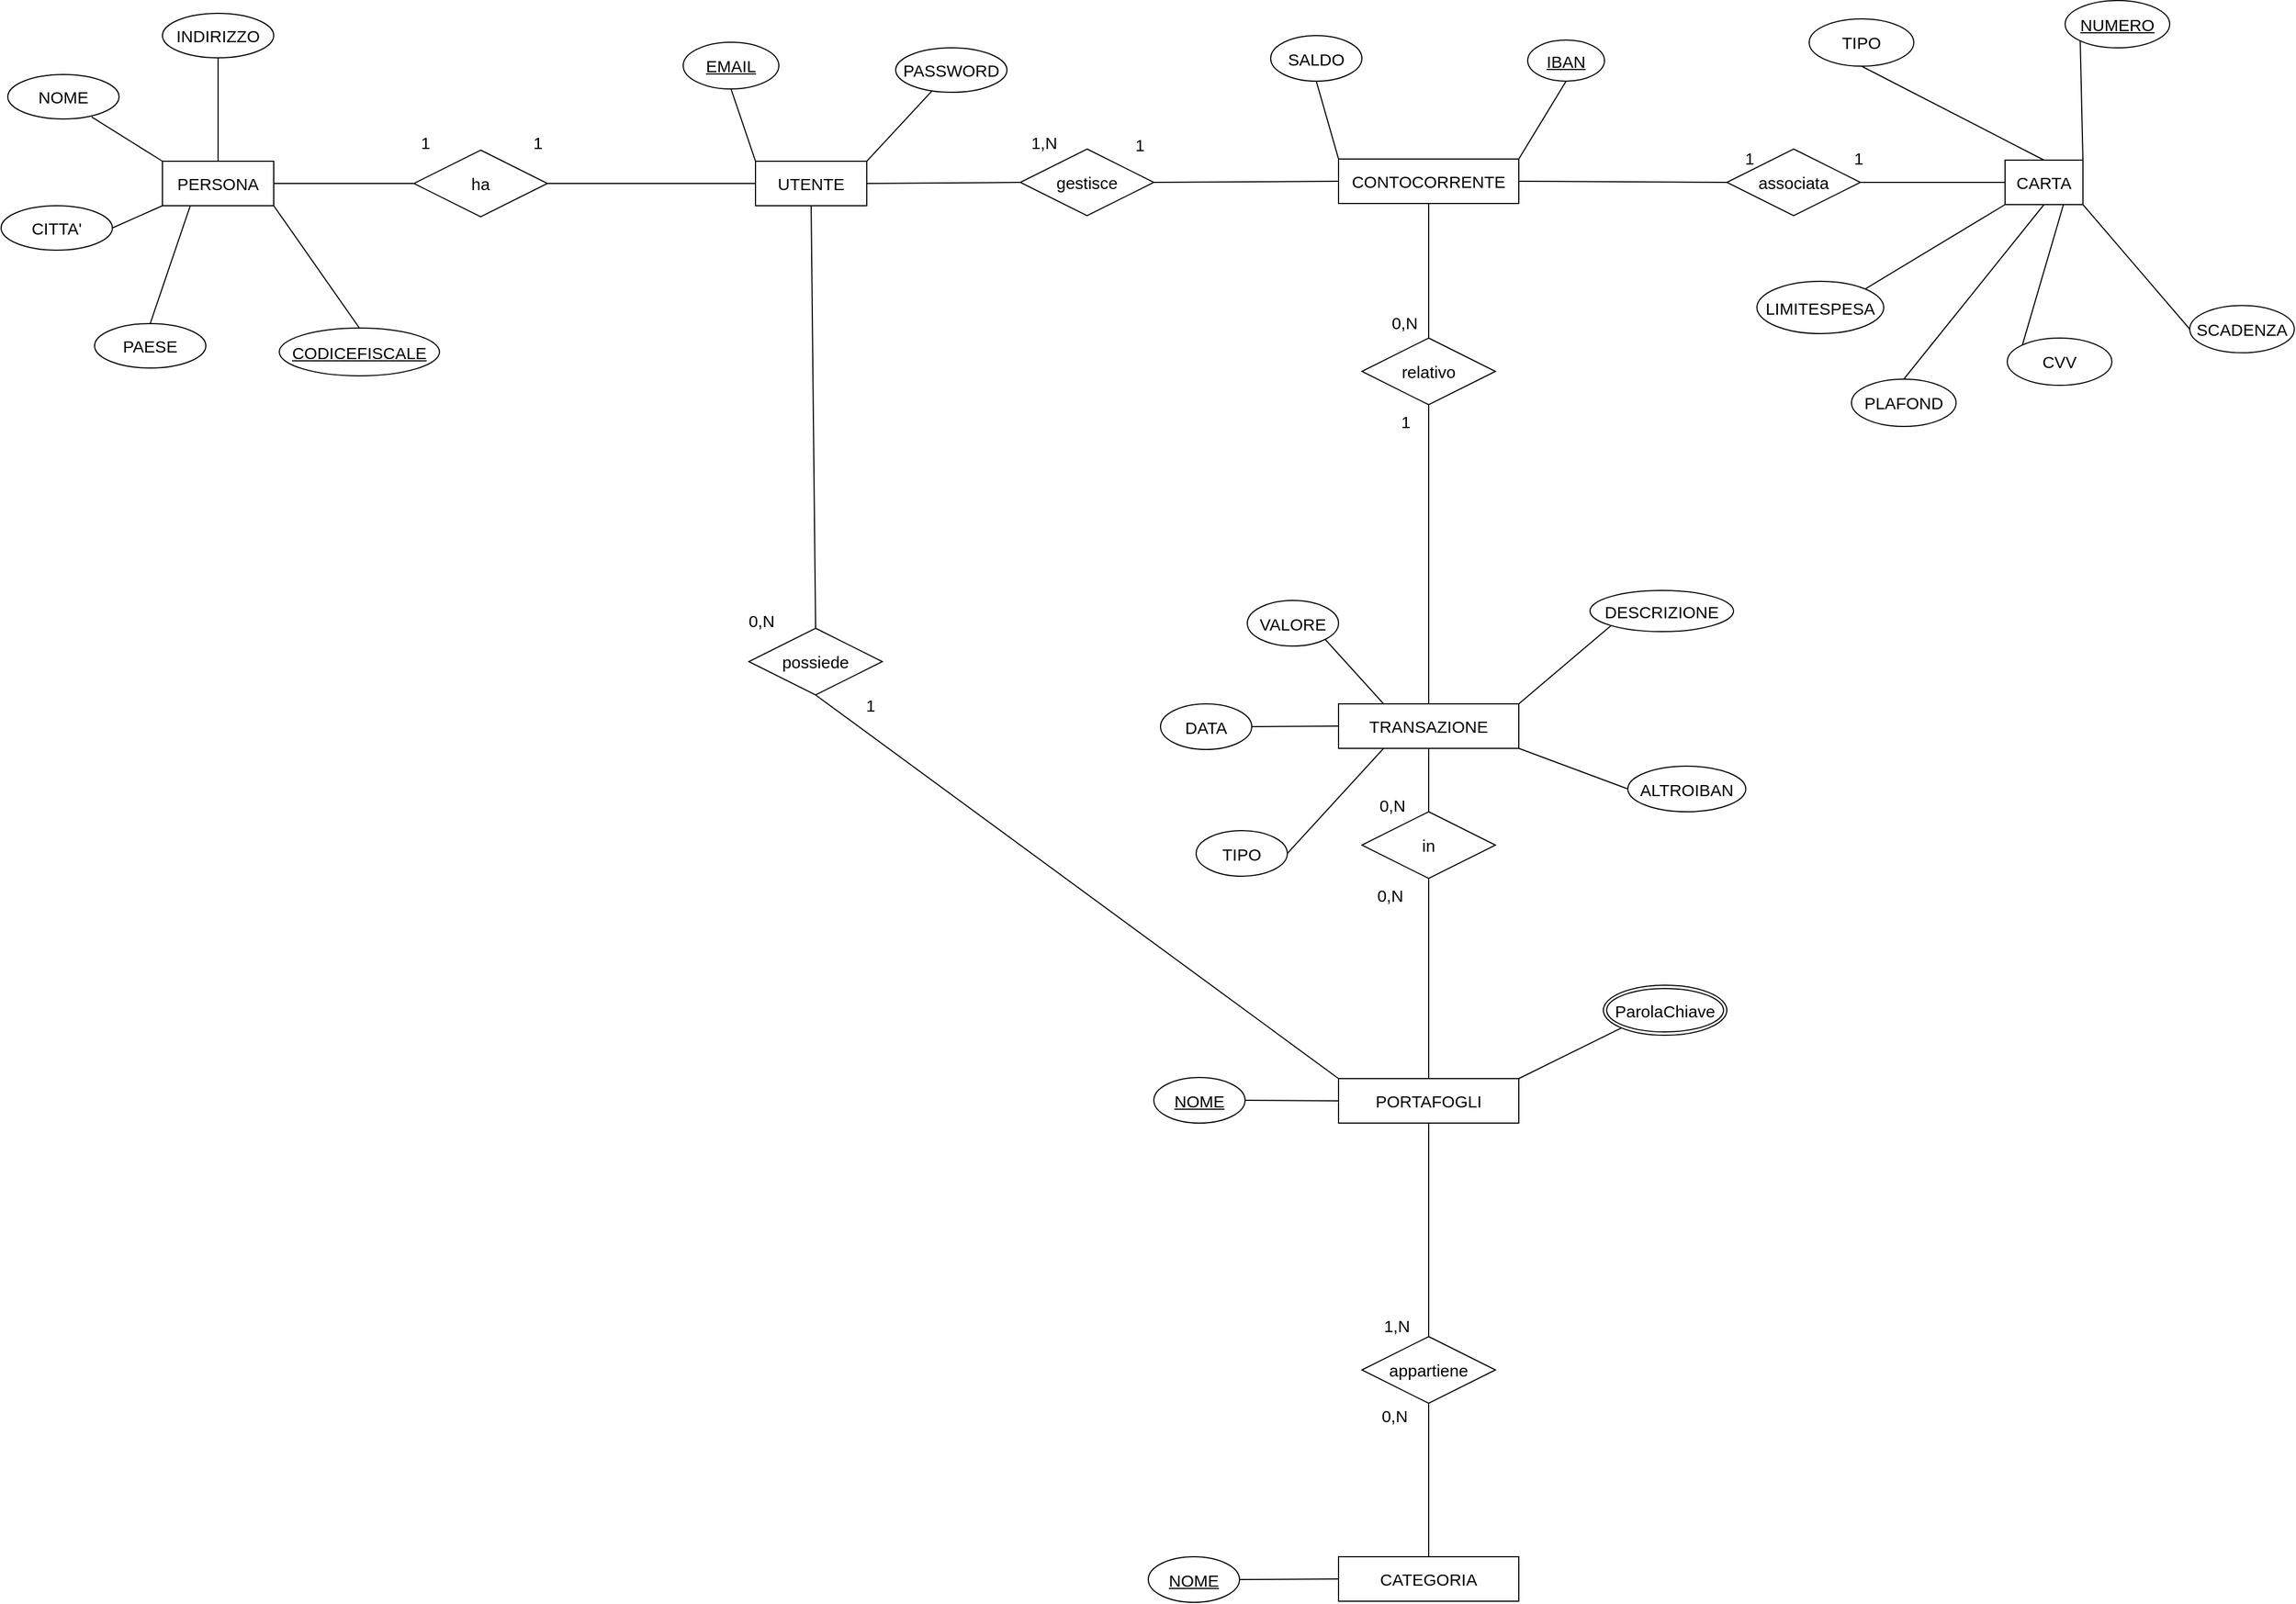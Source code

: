 <mxfile version="23.0.2" type="device">
  <diagram name="Pagina-1" id="rUZvc_v1zIluAjiSDRAH">
    <mxGraphModel dx="2500" dy="1242" grid="0" gridSize="10" guides="1" tooltips="1" connect="1" arrows="1" fold="1" page="0" pageScale="1" pageWidth="827" pageHeight="1169" math="0" shadow="0">
      <root>
        <mxCell id="0" />
        <mxCell id="1" parent="0" />
        <mxCell id="mL2JqHqBrTY6k6fgJL2L-1" value="&lt;font style=&quot;font-size: 15px;&quot;&gt;PERSONA&lt;/font&gt;" style="whiteSpace=wrap;html=1;align=center;" parent="1" vertex="1">
          <mxGeometry x="-90" y="295" width="100" height="40" as="geometry" />
        </mxCell>
        <mxCell id="mL2JqHqBrTY6k6fgJL2L-2" value="&lt;font style=&quot;font-size: 15px;&quot;&gt;NOME&lt;/font&gt;" style="ellipse;whiteSpace=wrap;html=1;align=center;" parent="1" vertex="1">
          <mxGeometry x="-229" y="217" width="100" height="40" as="geometry" />
        </mxCell>
        <mxCell id="mL2JqHqBrTY6k6fgJL2L-3" value="" style="endArrow=none;html=1;rounded=0;exitX=0.754;exitY=0.955;exitDx=0;exitDy=0;exitPerimeter=0;entryX=0;entryY=0;entryDx=0;entryDy=0;" parent="1" source="mL2JqHqBrTY6k6fgJL2L-2" target="mL2JqHqBrTY6k6fgJL2L-1" edge="1">
          <mxGeometry relative="1" as="geometry">
            <mxPoint x="-120" y="311" as="sourcePoint" />
            <mxPoint x="40" y="311" as="targetPoint" />
          </mxGeometry>
        </mxCell>
        <mxCell id="mL2JqHqBrTY6k6fgJL2L-4" value="&lt;span style=&quot;font-size: 15px;&quot;&gt;CITTA&#39;&lt;/span&gt;" style="ellipse;whiteSpace=wrap;html=1;align=center;" parent="1" vertex="1">
          <mxGeometry x="-235" y="335" width="100" height="40" as="geometry" />
        </mxCell>
        <mxCell id="mL2JqHqBrTY6k6fgJL2L-5" value="&lt;font style=&quot;font-size: 15px;&quot;&gt;PAESE&lt;/font&gt;" style="ellipse;whiteSpace=wrap;html=1;align=center;" parent="1" vertex="1">
          <mxGeometry x="-151" y="441" width="100" height="40" as="geometry" />
        </mxCell>
        <mxCell id="mL2JqHqBrTY6k6fgJL2L-6" value="&lt;font style=&quot;font-size: 15px;&quot;&gt;CODICEFISCALE&lt;/font&gt;" style="ellipse;whiteSpace=wrap;html=1;align=center;fontStyle=4" parent="1" vertex="1">
          <mxGeometry x="15" y="445" width="144" height="43" as="geometry" />
        </mxCell>
        <mxCell id="mL2JqHqBrTY6k6fgJL2L-7" value="&lt;font style=&quot;font-size: 15px;&quot;&gt;INDIRIZZO&lt;/font&gt;" style="ellipse;whiteSpace=wrap;html=1;align=center;" parent="1" vertex="1">
          <mxGeometry x="-90" y="162" width="100" height="40" as="geometry" />
        </mxCell>
        <mxCell id="mL2JqHqBrTY6k6fgJL2L-8" value="" style="endArrow=none;html=1;rounded=0;exitX=1;exitY=0.5;exitDx=0;exitDy=0;entryX=0;entryY=1;entryDx=0;entryDy=0;" parent="1" source="mL2JqHqBrTY6k6fgJL2L-4" target="mL2JqHqBrTY6k6fgJL2L-1" edge="1">
          <mxGeometry relative="1" as="geometry">
            <mxPoint x="-113" y="362" as="sourcePoint" />
            <mxPoint x="-49" y="402" as="targetPoint" />
          </mxGeometry>
        </mxCell>
        <mxCell id="mL2JqHqBrTY6k6fgJL2L-9" value="" style="endArrow=none;html=1;rounded=0;exitX=0.5;exitY=0;exitDx=0;exitDy=0;entryX=0.25;entryY=1;entryDx=0;entryDy=0;" parent="1" source="mL2JqHqBrTY6k6fgJL2L-5" target="mL2JqHqBrTY6k6fgJL2L-1" edge="1">
          <mxGeometry relative="1" as="geometry">
            <mxPoint x="-113" y="427" as="sourcePoint" />
            <mxPoint x="-68" y="407" as="targetPoint" />
          </mxGeometry>
        </mxCell>
        <mxCell id="mL2JqHqBrTY6k6fgJL2L-10" value="" style="endArrow=none;html=1;rounded=0;exitX=1;exitY=1;exitDx=0;exitDy=0;entryX=0.5;entryY=0;entryDx=0;entryDy=0;" parent="1" source="mL2JqHqBrTY6k6fgJL2L-1" target="mL2JqHqBrTY6k6fgJL2L-6" edge="1">
          <mxGeometry relative="1" as="geometry">
            <mxPoint x="-17" y="395" as="sourcePoint" />
            <mxPoint x="28" y="375" as="targetPoint" />
          </mxGeometry>
        </mxCell>
        <mxCell id="mL2JqHqBrTY6k6fgJL2L-11" value="" style="endArrow=none;html=1;rounded=0;exitX=0.5;exitY=1;exitDx=0;exitDy=0;entryX=0.5;entryY=0;entryDx=0;entryDy=0;" parent="1" source="mL2JqHqBrTY6k6fgJL2L-7" target="mL2JqHqBrTY6k6fgJL2L-1" edge="1">
          <mxGeometry relative="1" as="geometry">
            <mxPoint x="-11" y="252" as="sourcePoint" />
            <mxPoint x="34" y="232" as="targetPoint" />
          </mxGeometry>
        </mxCell>
        <mxCell id="mL2JqHqBrTY6k6fgJL2L-12" value="&lt;font style=&quot;font-size: 15px;&quot;&gt;ha&lt;/font&gt;" style="shape=rhombus;perimeter=rhombusPerimeter;whiteSpace=wrap;html=1;align=center;" parent="1" vertex="1">
          <mxGeometry x="136" y="285" width="120" height="60" as="geometry" />
        </mxCell>
        <mxCell id="mL2JqHqBrTY6k6fgJL2L-13" value="&lt;font style=&quot;font-size: 15px;&quot;&gt;1&lt;/font&gt;" style="text;html=1;align=center;verticalAlign=middle;resizable=0;points=[];autosize=1;strokeColor=none;fillColor=none;" parent="1" vertex="1">
          <mxGeometry x="133" y="263" width="26" height="30" as="geometry" />
        </mxCell>
        <mxCell id="mL2JqHqBrTY6k6fgJL2L-14" value="&lt;font style=&quot;font-size: 15px;&quot;&gt;1&lt;/font&gt;" style="text;html=1;align=center;verticalAlign=middle;resizable=0;points=[];autosize=1;strokeColor=none;fillColor=none;" parent="1" vertex="1">
          <mxGeometry x="234" y="263" width="26" height="30" as="geometry" />
        </mxCell>
        <mxCell id="mL2JqHqBrTY6k6fgJL2L-15" value="" style="endArrow=none;html=1;rounded=0;exitX=1;exitY=0.5;exitDx=0;exitDy=0;entryX=0;entryY=0.5;entryDx=0;entryDy=0;" parent="1" source="mL2JqHqBrTY6k6fgJL2L-1" target="mL2JqHqBrTY6k6fgJL2L-12" edge="1">
          <mxGeometry relative="1" as="geometry">
            <mxPoint x="63" y="335" as="sourcePoint" />
            <mxPoint x="125" y="445" as="targetPoint" />
          </mxGeometry>
        </mxCell>
        <mxCell id="mL2JqHqBrTY6k6fgJL2L-16" value="" style="endArrow=none;html=1;rounded=0;exitX=1;exitY=0.5;exitDx=0;exitDy=0;entryX=0;entryY=0.5;entryDx=0;entryDy=0;" parent="1" source="mL2JqHqBrTY6k6fgJL2L-12" target="mL2JqHqBrTY6k6fgJL2L-17" edge="1">
          <mxGeometry relative="1" as="geometry">
            <mxPoint x="294" y="331" as="sourcePoint" />
            <mxPoint x="426" y="315" as="targetPoint" />
          </mxGeometry>
        </mxCell>
        <mxCell id="mL2JqHqBrTY6k6fgJL2L-17" value="&lt;font style=&quot;font-size: 15px;&quot;&gt;UTENTE&lt;/font&gt;" style="whiteSpace=wrap;html=1;align=center;" parent="1" vertex="1">
          <mxGeometry x="443" y="295" width="100" height="40" as="geometry" />
        </mxCell>
        <mxCell id="mL2JqHqBrTY6k6fgJL2L-18" value="&lt;font style=&quot;font-size: 15px;&quot;&gt;&lt;u&gt;EMAIL&lt;/u&gt;&lt;/font&gt;" style="ellipse;whiteSpace=wrap;html=1;align=center;" parent="1" vertex="1">
          <mxGeometry x="378" y="188" width="86" height="42" as="geometry" />
        </mxCell>
        <mxCell id="mL2JqHqBrTY6k6fgJL2L-19" value="&lt;font style=&quot;font-size: 15px;&quot;&gt;PASSWORD&lt;/font&gt;" style="ellipse;whiteSpace=wrap;html=1;align=center;" parent="1" vertex="1">
          <mxGeometry x="569" y="193" width="100" height="40" as="geometry" />
        </mxCell>
        <mxCell id="mL2JqHqBrTY6k6fgJL2L-20" value="" style="endArrow=none;html=1;rounded=0;exitX=0.5;exitY=1;exitDx=0;exitDy=0;entryX=0;entryY=0;entryDx=0;entryDy=0;" parent="1" source="mL2JqHqBrTY6k6fgJL2L-18" target="mL2JqHqBrTY6k6fgJL2L-17" edge="1">
          <mxGeometry relative="1" as="geometry">
            <mxPoint x="501" y="257" as="sourcePoint" />
            <mxPoint x="688" y="257" as="targetPoint" />
          </mxGeometry>
        </mxCell>
        <mxCell id="mL2JqHqBrTY6k6fgJL2L-21" value="" style="endArrow=none;html=1;rounded=0;entryX=1;entryY=0;entryDx=0;entryDy=0;" parent="1" source="mL2JqHqBrTY6k6fgJL2L-19" target="mL2JqHqBrTY6k6fgJL2L-17" edge="1">
          <mxGeometry relative="1" as="geometry">
            <mxPoint x="589" y="257" as="sourcePoint" />
            <mxPoint x="611" y="322" as="targetPoint" />
          </mxGeometry>
        </mxCell>
        <mxCell id="mL2JqHqBrTY6k6fgJL2L-22" value="&lt;font style=&quot;font-size: 15px;&quot;&gt;CONTOCORRENTE&lt;/font&gt;" style="whiteSpace=wrap;html=1;align=center;" parent="1" vertex="1">
          <mxGeometry x="967" y="293" width="162" height="40" as="geometry" />
        </mxCell>
        <mxCell id="mL2JqHqBrTY6k6fgJL2L-24" value="&lt;font style=&quot;font-size: 15px;&quot;&gt;SALDO&lt;/font&gt;" style="ellipse;whiteSpace=wrap;html=1;align=center;" parent="1" vertex="1">
          <mxGeometry x="906" y="182" width="82" height="41" as="geometry" />
        </mxCell>
        <mxCell id="mL2JqHqBrTY6k6fgJL2L-25" value="&lt;font style=&quot;font-size: 15px;&quot;&gt;&lt;u&gt;IBAN&lt;/u&gt;&lt;/font&gt;" style="ellipse;whiteSpace=wrap;html=1;align=center;" parent="1" vertex="1">
          <mxGeometry x="1137" y="186" width="69" height="37" as="geometry" />
        </mxCell>
        <mxCell id="mL2JqHqBrTY6k6fgJL2L-26" value="" style="endArrow=none;html=1;rounded=0;entryX=0;entryY=0;entryDx=0;entryDy=0;exitX=0.5;exitY=1;exitDx=0;exitDy=0;" parent="1" source="mL2JqHqBrTY6k6fgJL2L-24" target="mL2JqHqBrTY6k6fgJL2L-22" edge="1">
          <mxGeometry relative="1" as="geometry">
            <mxPoint x="939" y="240" as="sourcePoint" />
            <mxPoint x="880" y="303" as="targetPoint" />
          </mxGeometry>
        </mxCell>
        <mxCell id="mL2JqHqBrTY6k6fgJL2L-27" value="" style="endArrow=none;html=1;rounded=0;entryX=1;entryY=0;entryDx=0;entryDy=0;exitX=0.5;exitY=1;exitDx=0;exitDy=0;" parent="1" source="mL2JqHqBrTY6k6fgJL2L-25" target="mL2JqHqBrTY6k6fgJL2L-22" edge="1">
          <mxGeometry relative="1" as="geometry">
            <mxPoint x="1070" y="196" as="sourcePoint" />
            <mxPoint x="1011" y="259" as="targetPoint" />
          </mxGeometry>
        </mxCell>
        <mxCell id="mL2JqHqBrTY6k6fgJL2L-28" value="&lt;font style=&quot;font-size: 15px;&quot;&gt;gestisce&lt;/font&gt;" style="shape=rhombus;perimeter=rhombusPerimeter;whiteSpace=wrap;html=1;align=center;" parent="1" vertex="1">
          <mxGeometry x="681" y="284" width="120" height="60" as="geometry" />
        </mxCell>
        <mxCell id="mL2JqHqBrTY6k6fgJL2L-29" value="&lt;font style=&quot;font-size: 15px;&quot;&gt;1,N&lt;/font&gt;" style="text;html=1;align=center;verticalAlign=middle;resizable=0;points=[];autosize=1;strokeColor=none;fillColor=none;" parent="1" vertex="1">
          <mxGeometry x="681" y="263" width="41" height="30" as="geometry" />
        </mxCell>
        <mxCell id="mL2JqHqBrTY6k6fgJL2L-30" value="&lt;font style=&quot;font-size: 15px;&quot;&gt;1&lt;/font&gt;" style="text;html=1;align=center;verticalAlign=middle;resizable=0;points=[];autosize=1;strokeColor=none;fillColor=none;" parent="1" vertex="1">
          <mxGeometry x="775" y="265" width="26" height="30" as="geometry" />
        </mxCell>
        <mxCell id="mL2JqHqBrTY6k6fgJL2L-31" value="" style="endArrow=none;html=1;rounded=0;exitX=1;exitY=0.5;exitDx=0;exitDy=0;entryX=0;entryY=0.5;entryDx=0;entryDy=0;" parent="1" source="mL2JqHqBrTY6k6fgJL2L-17" target="mL2JqHqBrTY6k6fgJL2L-28" edge="1">
          <mxGeometry relative="1" as="geometry">
            <mxPoint x="767" y="332" as="sourcePoint" />
            <mxPoint x="927" y="332" as="targetPoint" />
          </mxGeometry>
        </mxCell>
        <mxCell id="mL2JqHqBrTY6k6fgJL2L-32" value="" style="endArrow=none;html=1;rounded=0;exitX=1;exitY=0.5;exitDx=0;exitDy=0;entryX=0;entryY=0.5;entryDx=0;entryDy=0;" parent="1" source="mL2JqHqBrTY6k6fgJL2L-28" target="mL2JqHqBrTY6k6fgJL2L-22" edge="1">
          <mxGeometry relative="1" as="geometry">
            <mxPoint x="866" y="374.75" as="sourcePoint" />
            <mxPoint x="1004" y="373.75" as="targetPoint" />
          </mxGeometry>
        </mxCell>
        <mxCell id="mL2JqHqBrTY6k6fgJL2L-33" value="&lt;font style=&quot;font-size: 15px;&quot;&gt;CARTA&lt;/font&gt;" style="whiteSpace=wrap;html=1;align=center;" parent="1" vertex="1">
          <mxGeometry x="1566" y="294" width="70" height="40" as="geometry" />
        </mxCell>
        <mxCell id="mL2JqHqBrTY6k6fgJL2L-34" value="&lt;font style=&quot;font-size: 15px;&quot;&gt;&lt;u&gt;NUMERO&lt;/u&gt;&lt;/font&gt;" style="ellipse;whiteSpace=wrap;html=1;align=center;" parent="1" vertex="1">
          <mxGeometry x="1620" y="150.5" width="94" height="42.5" as="geometry" />
        </mxCell>
        <mxCell id="mL2JqHqBrTY6k6fgJL2L-35" value="&lt;font style=&quot;font-size: 15px;&quot;&gt;SCADENZA&lt;/font&gt;" style="ellipse;whiteSpace=wrap;html=1;align=center;" parent="1" vertex="1">
          <mxGeometry x="1732" y="424.75" width="94" height="42.5" as="geometry" />
        </mxCell>
        <mxCell id="mL2JqHqBrTY6k6fgJL2L-36" value="&lt;font style=&quot;font-size: 15px;&quot;&gt;CVV&lt;/font&gt;" style="ellipse;whiteSpace=wrap;html=1;align=center;" parent="1" vertex="1">
          <mxGeometry x="1568" y="454" width="94" height="42.5" as="geometry" />
        </mxCell>
        <mxCell id="mL2JqHqBrTY6k6fgJL2L-37" value="&lt;font style=&quot;font-size: 15px;&quot;&gt;PLAFOND&lt;/font&gt;" style="ellipse;whiteSpace=wrap;html=1;align=center;" parent="1" vertex="1">
          <mxGeometry x="1428" y="491" width="94" height="42.5" as="geometry" />
        </mxCell>
        <mxCell id="mL2JqHqBrTY6k6fgJL2L-38" value="&lt;font style=&quot;font-size: 15px;&quot;&gt;TIPO&lt;/font&gt;" style="ellipse;whiteSpace=wrap;html=1;align=center;" parent="1" vertex="1">
          <mxGeometry x="1390" y="167" width="94" height="42.5" as="geometry" />
        </mxCell>
        <mxCell id="mL2JqHqBrTY6k6fgJL2L-39" style="edgeStyle=orthogonalEdgeStyle;rounded=0;orthogonalLoop=1;jettySize=auto;html=1;exitX=0.5;exitY=1;exitDx=0;exitDy=0;" parent="1" source="mL2JqHqBrTY6k6fgJL2L-35" target="mL2JqHqBrTY6k6fgJL2L-35" edge="1">
          <mxGeometry relative="1" as="geometry" />
        </mxCell>
        <mxCell id="mL2JqHqBrTY6k6fgJL2L-40" value="" style="endArrow=none;html=1;rounded=0;exitX=0.5;exitY=1;exitDx=0;exitDy=0;entryX=0.5;entryY=0;entryDx=0;entryDy=0;" parent="1" source="mL2JqHqBrTY6k6fgJL2L-38" target="mL2JqHqBrTY6k6fgJL2L-33" edge="1">
          <mxGeometry relative="1" as="geometry">
            <mxPoint x="1449" y="280.87" as="sourcePoint" />
            <mxPoint x="1615" y="279.87" as="targetPoint" />
          </mxGeometry>
        </mxCell>
        <mxCell id="mL2JqHqBrTY6k6fgJL2L-42" value="" style="endArrow=none;html=1;rounded=0;exitX=0;exitY=1;exitDx=0;exitDy=0;entryX=1;entryY=0;entryDx=0;entryDy=0;" parent="1" source="mL2JqHqBrTY6k6fgJL2L-34" target="mL2JqHqBrTY6k6fgJL2L-33" edge="1">
          <mxGeometry relative="1" as="geometry">
            <mxPoint x="1709" y="258.75" as="sourcePoint" />
            <mxPoint x="1709" y="343.75" as="targetPoint" />
          </mxGeometry>
        </mxCell>
        <mxCell id="mL2JqHqBrTY6k6fgJL2L-43" value="" style="endArrow=none;html=1;rounded=0;exitX=0;exitY=0.5;exitDx=0;exitDy=0;entryX=1;entryY=1;entryDx=0;entryDy=0;" parent="1" source="mL2JqHqBrTY6k6fgJL2L-35" target="mL2JqHqBrTY6k6fgJL2L-33" edge="1">
          <mxGeometry relative="1" as="geometry">
            <mxPoint x="1748" y="232.5" as="sourcePoint" />
            <mxPoint x="1646" y="312.5" as="targetPoint" />
          </mxGeometry>
        </mxCell>
        <mxCell id="mL2JqHqBrTY6k6fgJL2L-44" value="" style="endArrow=none;html=1;rounded=0;exitX=0;exitY=0;exitDx=0;exitDy=0;entryX=0.75;entryY=1;entryDx=0;entryDy=0;" parent="1" source="mL2JqHqBrTY6k6fgJL2L-36" target="mL2JqHqBrTY6k6fgJL2L-33" edge="1">
          <mxGeometry relative="1" as="geometry">
            <mxPoint x="1750" y="332.5" as="sourcePoint" />
            <mxPoint x="1646" y="332.5" as="targetPoint" />
          </mxGeometry>
        </mxCell>
        <mxCell id="mL2JqHqBrTY6k6fgJL2L-45" value="" style="endArrow=none;html=1;rounded=0;exitX=0.5;exitY=0;exitDx=0;exitDy=0;entryX=0.5;entryY=1;entryDx=0;entryDy=0;" parent="1" source="mL2JqHqBrTY6k6fgJL2L-37" target="mL2JqHqBrTY6k6fgJL2L-33" edge="1">
          <mxGeometry relative="1" as="geometry">
            <mxPoint x="1733" y="432.5" as="sourcePoint" />
            <mxPoint x="1646" y="352.5" as="targetPoint" />
          </mxGeometry>
        </mxCell>
        <mxCell id="mL2JqHqBrTY6k6fgJL2L-46" value="&lt;font style=&quot;font-size: 15px;&quot;&gt;associata&lt;/font&gt;" style="shape=rhombus;perimeter=rhombusPerimeter;whiteSpace=wrap;html=1;align=center;" parent="1" vertex="1">
          <mxGeometry x="1316" y="284" width="120" height="60" as="geometry" />
        </mxCell>
        <mxCell id="mL2JqHqBrTY6k6fgJL2L-47" value="&lt;font style=&quot;font-size: 15px;&quot;&gt;1&lt;/font&gt;" style="text;html=1;align=center;verticalAlign=middle;resizable=0;points=[];autosize=1;strokeColor=none;fillColor=none;" parent="1" vertex="1">
          <mxGeometry x="1421" y="277" width="26" height="30" as="geometry" />
        </mxCell>
        <mxCell id="mL2JqHqBrTY6k6fgJL2L-48" value="&lt;font style=&quot;font-size: 15px;&quot;&gt;1&lt;/font&gt;" style="text;html=1;align=center;verticalAlign=middle;resizable=0;points=[];autosize=1;strokeColor=none;fillColor=none;" parent="1" vertex="1">
          <mxGeometry x="1323" y="277" width="26" height="30" as="geometry" />
        </mxCell>
        <mxCell id="mL2JqHqBrTY6k6fgJL2L-50" value="" style="endArrow=none;html=1;rounded=0;exitX=1;exitY=0.5;exitDx=0;exitDy=0;entryX=0;entryY=0.5;entryDx=0;entryDy=0;" parent="1" source="mL2JqHqBrTY6k6fgJL2L-22" target="mL2JqHqBrTY6k6fgJL2L-46" edge="1">
          <mxGeometry relative="1" as="geometry">
            <mxPoint x="1183" y="370.62" as="sourcePoint" />
            <mxPoint x="1357" y="370" as="targetPoint" />
          </mxGeometry>
        </mxCell>
        <mxCell id="mL2JqHqBrTY6k6fgJL2L-55" value="&lt;font style=&quot;font-size: 15px;&quot;&gt;TRANSAZIONE&lt;/font&gt;" style="whiteSpace=wrap;html=1;align=center;" parent="1" vertex="1">
          <mxGeometry x="967" y="783" width="162" height="40" as="geometry" />
        </mxCell>
        <mxCell id="mL2JqHqBrTY6k6fgJL2L-56" value="&lt;font style=&quot;font-size: 15px;&quot;&gt;DESCRIZIONE&lt;/font&gt;" style="ellipse;whiteSpace=wrap;html=1;align=center;" parent="1" vertex="1">
          <mxGeometry x="1193" y="681" width="129" height="37" as="geometry" />
        </mxCell>
        <mxCell id="mL2JqHqBrTY6k6fgJL2L-57" value="&lt;font style=&quot;font-size: 15px;&quot;&gt;VALORE&lt;/font&gt;" style="ellipse;whiteSpace=wrap;html=1;align=center;" parent="1" vertex="1">
          <mxGeometry x="885" y="690" width="82" height="41" as="geometry" />
        </mxCell>
        <mxCell id="mL2JqHqBrTY6k6fgJL2L-58" value="&lt;font style=&quot;font-size: 15px;&quot;&gt;DATA&lt;/font&gt;" style="ellipse;whiteSpace=wrap;html=1;align=center;" parent="1" vertex="1">
          <mxGeometry x="807" y="783" width="82" height="41" as="geometry" />
        </mxCell>
        <mxCell id="mL2JqHqBrTY6k6fgJL2L-60" value="&lt;font style=&quot;font-size: 15px;&quot;&gt;ALTROIBAN&lt;/font&gt;" style="ellipse;whiteSpace=wrap;html=1;align=center;" parent="1" vertex="1">
          <mxGeometry x="1227" y="839" width="106" height="41" as="geometry" />
        </mxCell>
        <mxCell id="mL2JqHqBrTY6k6fgJL2L-63" value="" style="endArrow=none;html=1;rounded=0;exitX=0;exitY=0.5;exitDx=0;exitDy=0;entryX=1;entryY=0.5;entryDx=0;entryDy=0;" parent="1" source="mL2JqHqBrTY6k6fgJL2L-55" target="mL2JqHqBrTY6k6fgJL2L-58" edge="1">
          <mxGeometry relative="1" as="geometry">
            <mxPoint x="813" y="877" as="sourcePoint" />
            <mxPoint x="711" y="978" as="targetPoint" />
          </mxGeometry>
        </mxCell>
        <mxCell id="mL2JqHqBrTY6k6fgJL2L-64" value="" style="endArrow=none;html=1;rounded=0;exitX=0.25;exitY=0;exitDx=0;exitDy=0;entryX=1;entryY=1;entryDx=0;entryDy=0;" parent="1" source="mL2JqHqBrTY6k6fgJL2L-55" target="mL2JqHqBrTY6k6fgJL2L-57" edge="1">
          <mxGeometry relative="1" as="geometry">
            <mxPoint x="977.5" y="765" as="sourcePoint" />
            <mxPoint x="916.5" y="770" as="targetPoint" />
          </mxGeometry>
        </mxCell>
        <mxCell id="mL2JqHqBrTY6k6fgJL2L-65" value="" style="endArrow=none;html=1;rounded=0;exitX=1;exitY=1;exitDx=0;exitDy=0;entryX=0;entryY=0.5;entryDx=0;entryDy=0;" parent="1" source="mL2JqHqBrTY6k6fgJL2L-55" target="mL2JqHqBrTY6k6fgJL2L-60" edge="1">
          <mxGeometry relative="1" as="geometry">
            <mxPoint x="1193" y="903" as="sourcePoint" />
            <mxPoint x="1091" y="1004" as="targetPoint" />
          </mxGeometry>
        </mxCell>
        <mxCell id="mL2JqHqBrTY6k6fgJL2L-66" value="" style="endArrow=none;html=1;rounded=0;exitX=1;exitY=0;exitDx=0;exitDy=0;entryX=0;entryY=1;entryDx=0;entryDy=0;" parent="1" source="mL2JqHqBrTY6k6fgJL2L-55" target="mL2JqHqBrTY6k6fgJL2L-56" edge="1">
          <mxGeometry relative="1" as="geometry">
            <mxPoint x="1167" y="760" as="sourcePoint" />
            <mxPoint x="1265" y="797" as="targetPoint" />
          </mxGeometry>
        </mxCell>
        <mxCell id="mL2JqHqBrTY6k6fgJL2L-67" value="&lt;font style=&quot;font-size: 15px;&quot;&gt;in&lt;/font&gt;" style="shape=rhombus;perimeter=rhombusPerimeter;whiteSpace=wrap;html=1;align=center;" parent="1" vertex="1">
          <mxGeometry x="988" y="880" width="120" height="60" as="geometry" />
        </mxCell>
        <mxCell id="mL2JqHqBrTY6k6fgJL2L-68" value="&lt;font style=&quot;font-size: 15px;&quot;&gt;0,N&lt;/font&gt;" style="text;html=1;align=center;verticalAlign=middle;resizable=0;points=[];autosize=1;strokeColor=none;fillColor=none;" parent="1" vertex="1">
          <mxGeometry x="992" y="940" width="41" height="30" as="geometry" />
        </mxCell>
        <mxCell id="mL2JqHqBrTY6k6fgJL2L-69" value="&lt;font style=&quot;font-size: 15px;&quot;&gt;0,N&lt;/font&gt;" style="text;html=1;align=center;verticalAlign=middle;resizable=0;points=[];autosize=1;strokeColor=none;fillColor=none;" parent="1" vertex="1">
          <mxGeometry x="994.5" y="859" width="41" height="30" as="geometry" />
        </mxCell>
        <mxCell id="mL2JqHqBrTY6k6fgJL2L-70" value="" style="endArrow=none;html=1;rounded=0;exitX=0.5;exitY=0;exitDx=0;exitDy=0;entryX=0.5;entryY=1;entryDx=0;entryDy=0;" parent="1" source="mL2JqHqBrTY6k6fgJL2L-67" target="mL2JqHqBrTY6k6fgJL2L-55" edge="1">
          <mxGeometry relative="1" as="geometry">
            <mxPoint x="1054" y="869" as="sourcePoint" />
            <mxPoint x="1054" y="749" as="targetPoint" />
          </mxGeometry>
        </mxCell>
        <mxCell id="mL2JqHqBrTY6k6fgJL2L-73" value="&lt;font style=&quot;font-size: 15px;&quot;&gt;PORTAFOGLI&lt;/font&gt;" style="whiteSpace=wrap;html=1;align=center;" parent="1" vertex="1">
          <mxGeometry x="967" y="1120" width="162" height="40" as="geometry" />
        </mxCell>
        <mxCell id="mL2JqHqBrTY6k6fgJL2L-74" value="&lt;font style=&quot;font-size: 15px;&quot;&gt;&lt;u&gt;NOME&lt;/u&gt;&lt;/font&gt;" style="ellipse;whiteSpace=wrap;html=1;align=center;" parent="1" vertex="1">
          <mxGeometry x="801" y="1119" width="82" height="41" as="geometry" />
        </mxCell>
        <mxCell id="mL2JqHqBrTY6k6fgJL2L-75" value="" style="endArrow=none;html=1;rounded=0;exitX=0.5;exitY=0;exitDx=0;exitDy=0;entryX=0.5;entryY=1;entryDx=0;entryDy=0;" parent="1" source="mL2JqHqBrTY6k6fgJL2L-73" target="mL2JqHqBrTY6k6fgJL2L-67" edge="1">
          <mxGeometry relative="1" as="geometry">
            <mxPoint x="1053" y="1100" as="sourcePoint" />
            <mxPoint x="1053" y="940" as="targetPoint" />
          </mxGeometry>
        </mxCell>
        <mxCell id="mL2JqHqBrTY6k6fgJL2L-76" value="" style="endArrow=none;html=1;rounded=0;exitX=0;exitY=0.5;exitDx=0;exitDy=0;entryX=1;entryY=0.5;entryDx=0;entryDy=0;" parent="1" source="mL2JqHqBrTY6k6fgJL2L-73" target="mL2JqHqBrTY6k6fgJL2L-74" edge="1">
          <mxGeometry relative="1" as="geometry">
            <mxPoint x="923" y="1085" as="sourcePoint" />
            <mxPoint x="923" y="925" as="targetPoint" />
          </mxGeometry>
        </mxCell>
        <mxCell id="mL2JqHqBrTY6k6fgJL2L-77" value="&lt;font style=&quot;font-size: 15px;&quot;&gt;ParolaChiave&lt;/font&gt;" style="ellipse;shape=doubleEllipse;margin=3;whiteSpace=wrap;html=1;align=center;" parent="1" vertex="1">
          <mxGeometry x="1205" y="1036" width="111" height="45" as="geometry" />
        </mxCell>
        <mxCell id="mL2JqHqBrTY6k6fgJL2L-78" value="" style="endArrow=none;html=1;rounded=0;exitX=1;exitY=0;exitDx=0;exitDy=0;entryX=0;entryY=1;entryDx=0;entryDy=0;" parent="1" source="mL2JqHqBrTY6k6fgJL2L-73" target="mL2JqHqBrTY6k6fgJL2L-77" edge="1">
          <mxGeometry relative="1" as="geometry">
            <mxPoint x="1156" y="1120" as="sourcePoint" />
            <mxPoint x="1156" y="940" as="targetPoint" />
          </mxGeometry>
        </mxCell>
        <mxCell id="mL2JqHqBrTY6k6fgJL2L-79" value="&lt;font style=&quot;font-size: 15px;&quot;&gt;appartiene&lt;/font&gt;" style="shape=rhombus;perimeter=rhombusPerimeter;whiteSpace=wrap;html=1;align=center;" parent="1" vertex="1">
          <mxGeometry x="988" y="1352" width="120" height="60" as="geometry" />
        </mxCell>
        <mxCell id="mL2JqHqBrTY6k6fgJL2L-80" value="&lt;font style=&quot;font-size: 15px;&quot;&gt;0,N&lt;/font&gt;" style="text;html=1;align=center;verticalAlign=middle;resizable=0;points=[];autosize=1;strokeColor=none;fillColor=none;" parent="1" vertex="1">
          <mxGeometry x="996" y="1408" width="41" height="30" as="geometry" />
        </mxCell>
        <mxCell id="mL2JqHqBrTY6k6fgJL2L-81" value="&lt;font style=&quot;font-size: 15px;&quot;&gt;1,N&lt;/font&gt;" style="text;html=1;align=center;verticalAlign=middle;resizable=0;points=[];autosize=1;strokeColor=none;fillColor=none;" parent="1" vertex="1">
          <mxGeometry x="998.5" y="1327" width="41" height="30" as="geometry" />
        </mxCell>
        <mxCell id="mL2JqHqBrTY6k6fgJL2L-82" value="" style="endArrow=none;html=1;rounded=0;exitX=0.5;exitY=0;exitDx=0;exitDy=0;entryX=0.5;entryY=1;entryDx=0;entryDy=0;" parent="1" source="mL2JqHqBrTY6k6fgJL2L-79" target="mL2JqHqBrTY6k6fgJL2L-73" edge="1">
          <mxGeometry relative="1" as="geometry">
            <mxPoint x="1135.75" y="1375" as="sourcePoint" />
            <mxPoint x="1135.75" y="1195" as="targetPoint" />
          </mxGeometry>
        </mxCell>
        <mxCell id="mL2JqHqBrTY6k6fgJL2L-83" value="&lt;font style=&quot;font-size: 15px;&quot;&gt;CATEGORIA&lt;/font&gt;" style="whiteSpace=wrap;html=1;align=center;" parent="1" vertex="1">
          <mxGeometry x="967" y="1550" width="162" height="40" as="geometry" />
        </mxCell>
        <mxCell id="mL2JqHqBrTY6k6fgJL2L-85" value="&lt;font style=&quot;font-size: 15px;&quot;&gt;&lt;u&gt;NOME&lt;/u&gt;&lt;/font&gt;" style="ellipse;whiteSpace=wrap;html=1;align=center;" parent="1" vertex="1">
          <mxGeometry x="796" y="1550" width="82" height="41" as="geometry" />
        </mxCell>
        <mxCell id="mL2JqHqBrTY6k6fgJL2L-86" value="" style="endArrow=none;html=1;rounded=0;exitX=0;exitY=0.5;exitDx=0;exitDy=0;entryX=1;entryY=0.5;entryDx=0;entryDy=0;" parent="1" source="mL2JqHqBrTY6k6fgJL2L-83" target="mL2JqHqBrTY6k6fgJL2L-85" edge="1">
          <mxGeometry relative="1" as="geometry">
            <mxPoint x="961" y="1570.88" as="sourcePoint" />
            <mxPoint x="877" y="1570.88" as="targetPoint" />
          </mxGeometry>
        </mxCell>
        <mxCell id="mL2JqHqBrTY6k6fgJL2L-87" value="" style="endArrow=none;html=1;rounded=0;exitX=0.5;exitY=0;exitDx=0;exitDy=0;entryX=0.5;entryY=1;entryDx=0;entryDy=0;" parent="1" source="mL2JqHqBrTY6k6fgJL2L-83" target="mL2JqHqBrTY6k6fgJL2L-79" edge="1">
          <mxGeometry relative="1" as="geometry">
            <mxPoint x="851" y="1471" as="sourcePoint" />
            <mxPoint x="851" y="1279" as="targetPoint" />
          </mxGeometry>
        </mxCell>
        <mxCell id="mL2JqHqBrTY6k6fgJL2L-90" value="&lt;font style=&quot;font-size: 15px;&quot;&gt;LIMITESPESA&lt;/font&gt;" style="ellipse;whiteSpace=wrap;html=1;align=center;" parent="1" vertex="1">
          <mxGeometry x="1343" y="403" width="114" height="47" as="geometry" />
        </mxCell>
        <mxCell id="mL2JqHqBrTY6k6fgJL2L-91" value="" style="endArrow=none;html=1;rounded=0;exitX=1;exitY=0;exitDx=0;exitDy=0;entryX=0;entryY=1;entryDx=0;entryDy=0;" parent="1" source="mL2JqHqBrTY6k6fgJL2L-90" target="mL2JqHqBrTY6k6fgJL2L-33" edge="1">
          <mxGeometry relative="1" as="geometry">
            <mxPoint x="1527" y="410.5" as="sourcePoint" />
            <mxPoint x="1527" y="288.5" as="targetPoint" />
          </mxGeometry>
        </mxCell>
        <mxCell id="Oabbif0jYV-uXa51xDrH-15" value="" style="endArrow=none;html=1;rounded=0;entryX=0.5;entryY=1;entryDx=0;entryDy=0;exitX=0.5;exitY=0;exitDx=0;exitDy=0;" parent="1" source="Oabbif0jYV-uXa51xDrH-16" target="mL2JqHqBrTY6k6fgJL2L-22" edge="1">
          <mxGeometry relative="1" as="geometry">
            <mxPoint x="962" y="412" as="sourcePoint" />
            <mxPoint x="864" y="382" as="targetPoint" />
          </mxGeometry>
        </mxCell>
        <mxCell id="Oabbif0jYV-uXa51xDrH-16" value="&lt;span style=&quot;font-size: 15px;&quot;&gt;relativo&lt;/span&gt;" style="shape=rhombus;perimeter=rhombusPerimeter;whiteSpace=wrap;html=1;align=center;" parent="1" vertex="1">
          <mxGeometry x="988" y="454" width="120" height="60" as="geometry" />
        </mxCell>
        <mxCell id="Oabbif0jYV-uXa51xDrH-17" value="" style="endArrow=none;html=1;rounded=0;exitX=0.5;exitY=0;exitDx=0;exitDy=0;entryX=0.5;entryY=1;entryDx=0;entryDy=0;" parent="1" source="mL2JqHqBrTY6k6fgJL2L-55" target="Oabbif0jYV-uXa51xDrH-16" edge="1">
          <mxGeometry relative="1" as="geometry">
            <mxPoint x="909" y="504" as="sourcePoint" />
            <mxPoint x="826" y="499.5" as="targetPoint" />
          </mxGeometry>
        </mxCell>
        <mxCell id="Oabbif0jYV-uXa51xDrH-18" value="&lt;font style=&quot;font-size: 15px;&quot;&gt;0,N&lt;/font&gt;" style="text;html=1;align=center;verticalAlign=middle;resizable=0;points=[];autosize=1;strokeColor=none;fillColor=none;" parent="1" vertex="1">
          <mxGeometry x="1005" y="424.75" width="41" height="30" as="geometry" />
        </mxCell>
        <mxCell id="Oabbif0jYV-uXa51xDrH-19" value="&lt;font style=&quot;font-size: 15px;&quot;&gt;1&lt;/font&gt;" style="text;html=1;align=center;verticalAlign=middle;resizable=0;points=[];autosize=1;strokeColor=none;fillColor=none;" parent="1" vertex="1">
          <mxGeometry x="1013.5" y="514" width="26" height="30" as="geometry" />
        </mxCell>
        <mxCell id="Oabbif0jYV-uXa51xDrH-25" value="" style="endArrow=none;html=1;rounded=0;exitX=1;exitY=0.5;exitDx=0;exitDy=0;entryX=0;entryY=0.5;entryDx=0;entryDy=0;" parent="1" source="mL2JqHqBrTY6k6fgJL2L-46" target="mL2JqHqBrTY6k6fgJL2L-33" edge="1">
          <mxGeometry relative="1" as="geometry">
            <mxPoint x="1349.5" y="347" as="sourcePoint" />
            <mxPoint x="1536.5" y="348" as="targetPoint" />
          </mxGeometry>
        </mxCell>
        <mxCell id="BvJKcPzwDYpaFWk1vaLb-1" value="&lt;font style=&quot;font-size: 15px;&quot;&gt;possiede&lt;/font&gt;" style="shape=rhombus;perimeter=rhombusPerimeter;whiteSpace=wrap;html=1;align=center;" vertex="1" parent="1">
          <mxGeometry x="437" y="715" width="120" height="60" as="geometry" />
        </mxCell>
        <mxCell id="BvJKcPzwDYpaFWk1vaLb-2" value="&lt;font style=&quot;font-size: 15px;&quot;&gt;0,N&lt;/font&gt;" style="text;html=1;align=center;verticalAlign=middle;resizable=0;points=[];autosize=1;strokeColor=none;fillColor=none;" vertex="1" parent="1">
          <mxGeometry x="427" y="693" width="41" height="30" as="geometry" />
        </mxCell>
        <mxCell id="BvJKcPzwDYpaFWk1vaLb-3" value="&lt;font style=&quot;font-size: 15px;&quot;&gt;1&lt;/font&gt;" style="text;html=1;align=center;verticalAlign=middle;resizable=0;points=[];autosize=1;strokeColor=none;fillColor=none;" vertex="1" parent="1">
          <mxGeometry x="533" y="769" width="26" height="30" as="geometry" />
        </mxCell>
        <mxCell id="BvJKcPzwDYpaFWk1vaLb-4" value="" style="endArrow=none;html=1;rounded=0;exitX=0.5;exitY=0;exitDx=0;exitDy=0;entryX=0.5;entryY=1;entryDx=0;entryDy=0;" edge="1" parent="1" source="BvJKcPzwDYpaFWk1vaLb-1" target="mL2JqHqBrTY6k6fgJL2L-17">
          <mxGeometry relative="1" as="geometry">
            <mxPoint x="302" y="474.34" as="sourcePoint" />
            <mxPoint x="489" y="474.34" as="targetPoint" />
          </mxGeometry>
        </mxCell>
        <mxCell id="BvJKcPzwDYpaFWk1vaLb-5" value="" style="endArrow=none;html=1;rounded=0;exitX=0;exitY=0;exitDx=0;exitDy=0;entryX=0.5;entryY=1;entryDx=0;entryDy=0;" edge="1" parent="1" source="mL2JqHqBrTY6k6fgJL2L-73" target="BvJKcPzwDYpaFWk1vaLb-1">
          <mxGeometry relative="1" as="geometry">
            <mxPoint x="468" y="1190" as="sourcePoint" />
            <mxPoint x="464" y="810" as="targetPoint" />
          </mxGeometry>
        </mxCell>
        <mxCell id="BvJKcPzwDYpaFWk1vaLb-6" value="&lt;font style=&quot;font-size: 15px;&quot;&gt;TIPO&lt;/font&gt;" style="ellipse;whiteSpace=wrap;html=1;align=center;" vertex="1" parent="1">
          <mxGeometry x="839" y="897" width="82" height="41" as="geometry" />
        </mxCell>
        <mxCell id="BvJKcPzwDYpaFWk1vaLb-7" value="" style="endArrow=none;html=1;rounded=0;exitX=0.25;exitY=1;exitDx=0;exitDy=0;entryX=1;entryY=0.5;entryDx=0;entryDy=0;" edge="1" parent="1" source="mL2JqHqBrTY6k6fgJL2L-55" target="BvJKcPzwDYpaFWk1vaLb-6">
          <mxGeometry relative="1" as="geometry">
            <mxPoint x="978" y="862" as="sourcePoint" />
            <mxPoint x="900" y="862" as="targetPoint" />
          </mxGeometry>
        </mxCell>
      </root>
    </mxGraphModel>
  </diagram>
</mxfile>

